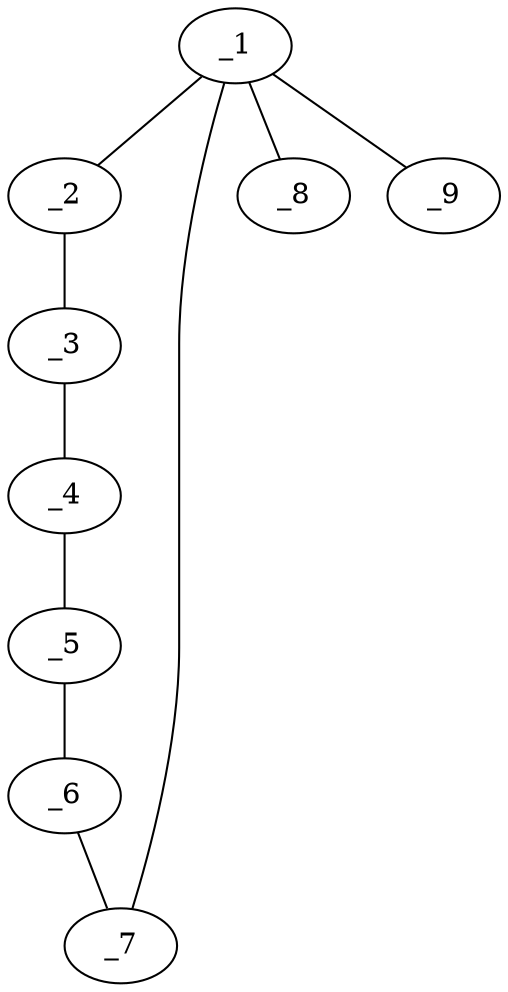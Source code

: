 graph molid526596 {
	_1	 [charge=0,
		chem=5,
		symbol="S  ",
		x="4.1906",
		y=0];
	_2	 [charge=0,
		chem=2,
		symbol="O  ",
		x="3.7568",
		y="-0.901"];
	_1 -- _2	 [valence=1];
	_7	 [charge=0,
		chem=2,
		symbol="O  ",
		x="3.7568",
		y="0.901"];
	_1 -- _7	 [valence=1];
	_8	 [charge=0,
		chem=2,
		symbol="O  ",
		x="5.0916",
		y="0.4339"];
	_1 -- _8	 [valence=2];
	_9	 [charge=0,
		chem=2,
		symbol="O  ",
		x="5.0916",
		y="-0.4339"];
	_1 -- _9	 [valence=2];
	_3	 [charge=0,
		chem=1,
		symbol="C  ",
		x="2.7818",
		y="-1.1235"];
	_2 -- _3	 [valence=1];
	_4	 [charge=0,
		chem=1,
		symbol="C  ",
		x=2,
		y="-0.5"];
	_3 -- _4	 [valence=1];
	_5	 [charge=0,
		chem=1,
		symbol="C  ",
		x=2,
		y="0.5"];
	_4 -- _5	 [valence=1];
	_6	 [charge=0,
		chem=1,
		symbol="C  ",
		x="2.7818",
		y="1.1235"];
	_5 -- _6	 [valence=1];
	_6 -- _7	 [valence=1];
}
